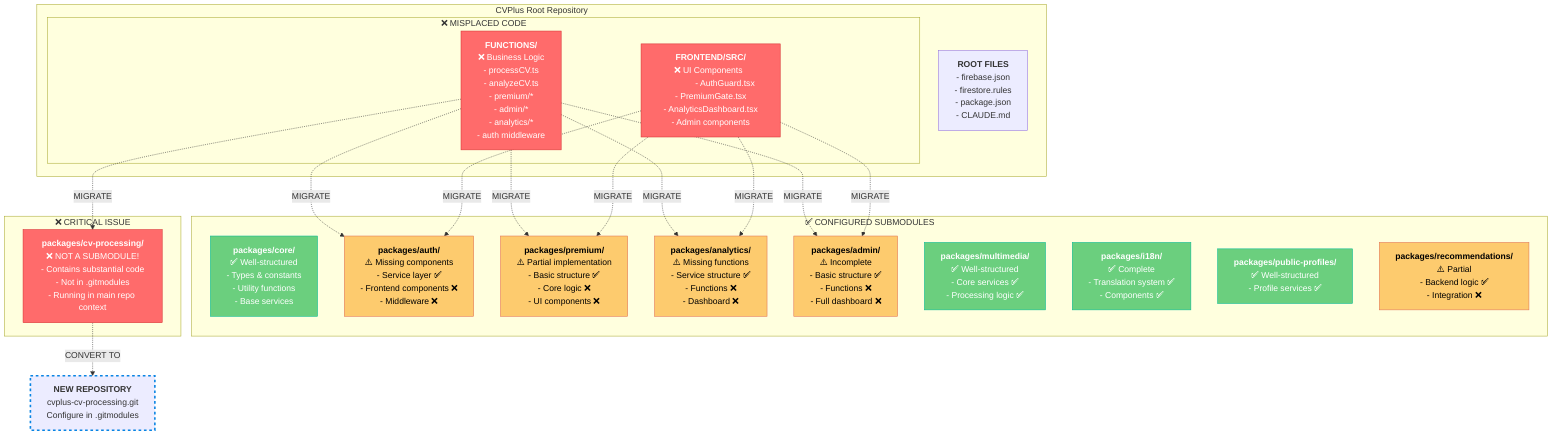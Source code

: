 graph TB
    subgraph "CVPlus Root Repository"
        RootFiles["`**ROOT FILES**
        - firebase.json
        - firestore.rules
        - package.json
        - CLAUDE.md`"]
        
        subgraph "❌ MISPLACED CODE"
            Functions["`**FUNCTIONS/** 
            ❌ Business Logic
            - processCV.ts
            - analyzeCV.ts
            - premium/*
            - admin/*
            - analytics/*
            - auth middleware`"]
            
            Frontend["`**FRONTEND/SRC/**
            ❌ UI Components  
            - AuthGuard.tsx
            - PremiumGate.tsx
            - AnalyticsDashboard.tsx
            - Admin components`"]
        end
    end

    subgraph "✅ CONFIGURED SUBMODULES"
        CoreMod["`**packages/core/**
        ✅ Well-structured
        - Types & constants
        - Utility functions
        - Base services`"]
        
        AuthMod["`**packages/auth/**
        ⚠️ Missing components
        - Service layer ✅
        - Frontend components ❌
        - Middleware ❌`"]
        
        PremiumMod["`**packages/premium/**
        ⚠️ Partial implementation
        - Basic structure ✅
        - Core logic ❌
        - UI components ❌`"]
        
        AnalyticsMod["`**packages/analytics/**
        ⚠️ Missing functions
        - Service structure ✅
        - Functions ❌
        - Dashboard ❌`"]
        
        AdminMod["`**packages/admin/**
        ⚠️ Incomplete
        - Basic structure ✅
        - Functions ❌
        - Full dashboard ❌`"]
        
        MultimediaMod["`**packages/multimedia/**
        ✅ Well-structured
        - Core services ✅
        - Processing logic ✅`"]
        
        I18nMod["`**packages/i18n/**
        ✅ Complete
        - Translation system ✅
        - Components ✅`"]
        
        PublicMod["`**packages/public-profiles/**
        ✅ Well-structured
        - Profile services ✅`"]
        
        RecommendationsMod["`**packages/recommendations/**
        ⚠️ Partial
        - Backend logic ✅
        - Integration ❌`"]
    end

    subgraph "❌ CRITICAL ISSUE"
        CVProcessing["`**packages/cv-processing/**
        ❌ NOT A SUBMODULE!
        - Contains substantial code
        - Not in .gitmodules
        - Running in main repo context`"]
    end

    %% Migration arrows
    Functions -.->|MIGRATE| AuthMod
    Functions -.->|MIGRATE| PremiumMod
    Functions -.->|MIGRATE| AnalyticsMod
    Functions -.->|MIGRATE| AdminMod
    Functions -.->|MIGRATE| CVProcessing
    
    Frontend -.->|MIGRATE| AuthMod
    Frontend -.->|MIGRATE| PremiumMod
    Frontend -.->|MIGRATE| AnalyticsMod
    Frontend -.->|MIGRATE| AdminMod
    
    CVProcessing -.->|CONVERT TO| SubmoduleRepo["`**NEW REPOSITORY**
    cvplus-cv-processing.git
    Configure in .gitmodules`"]

    classDef critical fill:#ff6b6b,stroke:#d63031,color:#fff
    classDef warning fill:#fdcb6e,stroke:#e17055,color:#000
    classDef success fill:#6bcf7e,stroke:#00b894,color:#fff
    classDef migration stroke:#0984e3,stroke-dasharray: 5 5,stroke-width:3px

    class CVProcessing,Functions,Frontend critical
    class AuthMod,PremiumMod,AnalyticsMod,AdminMod,RecommendationsMod warning
    class CoreMod,MultimediaMod,I18nMod,PublicMod success
    class SubmoduleRepo migration